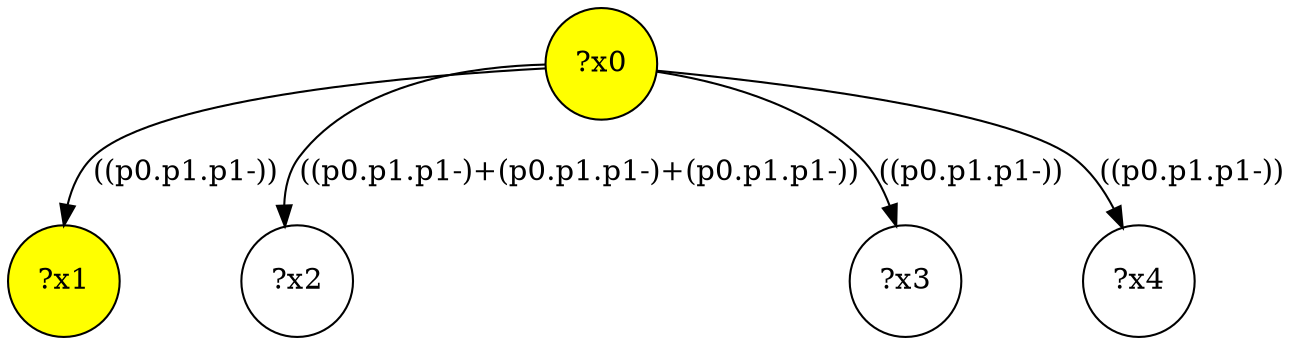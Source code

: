 digraph g {
	x0 [fillcolor="yellow", style="filled," shape=circle, label="?x0"];
	x1 [fillcolor="yellow", style="filled," shape=circle, label="?x1"];
	x0 -> x1 [label="((p0.p1.p1-))"];
	x2 [shape=circle, label="?x2"];
	x0 -> x2 [label="((p0.p1.p1-)+(p0.p1.p1-)+(p0.p1.p1-))"];
	x3 [shape=circle, label="?x3"];
	x0 -> x3 [label="((p0.p1.p1-))"];
	x4 [shape=circle, label="?x4"];
	x0 -> x4 [label="((p0.p1.p1-))"];
}
